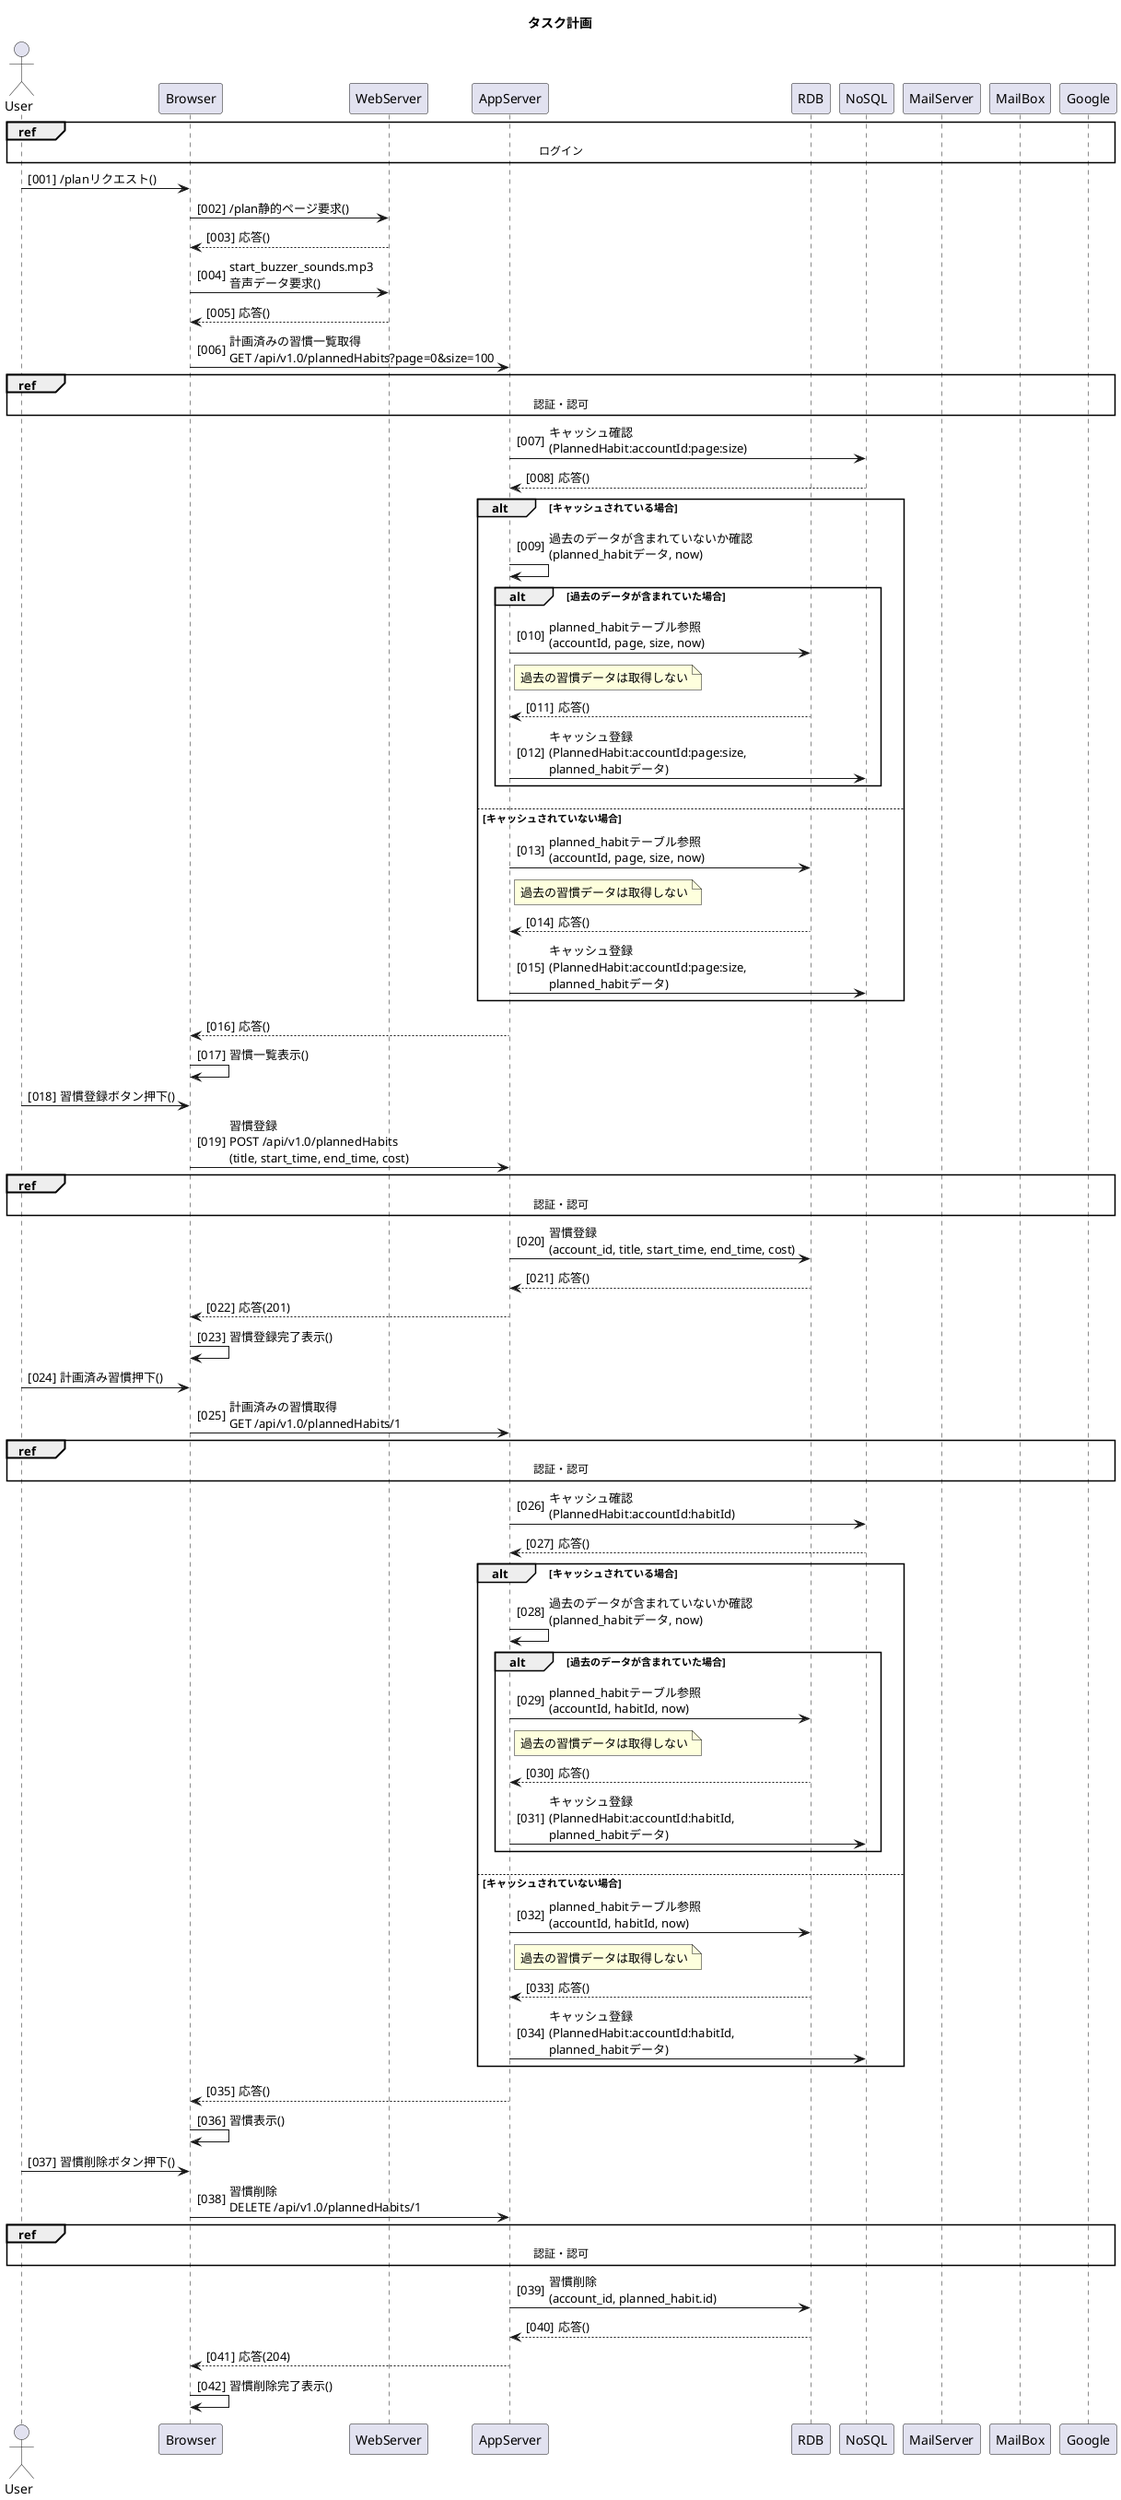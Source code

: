 @startuml タスク計画
title タスク計画

actor User
participant Browser
participant WebServer
participant AppServer
participant RDB
participant NoSQL
participant MailServer
participant MailBox
participant Google
!pragma teoz true

autonumber "[000]"
ref over User, Google: ログイン

User -> Browser: /planリクエスト()
Browser -> WebServer: /plan静的ページ要求()
WebServer --> Browser: 応答()
Browser -> WebServer: start_buzzer_sounds.mp3\n音声データ要求()
WebServer --> Browser: 応答()

' READ ALL
Browser -> AppServer: 計画済みの習慣一覧取得\nGET /api/v1.0/plannedHabits?page=0&size=100
ref over User, Google: 認証・認可
AppServer -> NoSQL: キャッシュ確認\n(PlannedHabit:accountId:page:size)
NoSQL --> AppServer: 応答()
alt キャッシュされている場合
  AppServer -> AppServer: 過去のデータが含まれていないか確認\n(planned_habitデータ, now)
  alt 過去のデータが含まれていた場合
    AppServer -> RDB: planned_habitテーブル参照\n(accountId, page, size, now)
    note right of AppServer
      過去の習慣データは取得しない
    end note
    RDB --> AppServer: 応答()
    AppServer -> NoSQL: キャッシュ登録\n(PlannedHabit:accountId:page:size, \nplanned_habitデータ)
  end
else キャッシュされていない場合
  AppServer -> RDB: planned_habitテーブル参照\n(accountId, page, size, now)
  note right of AppServer
    過去の習慣データは取得しない
  end note
  RDB --> AppServer: 応答()
  AppServer -> NoSQL: キャッシュ登録\n(PlannedHabit:accountId:page:size, \nplanned_habitデータ)
end

AppServer --> Browser: 応答()
Browser -> Browser: 習慣一覧表示()

' CREATE
User -> Browser: 習慣登録ボタン押下()
Browser -> AppServer: 習慣登録\nPOST /api/v1.0/plannedHabits\n(title, start_time, end_time, cost)
ref over User, Google: 認証・認可
AppServer -> RDB: 習慣登録\n(account_id, title, start_time, end_time, cost)
RDB --> AppServer: 応答()
AppServer --> Browser: 応答(201)
Browser -> Browser: 習慣登録完了表示()

' READ ONE
User -> Browser: 計画済み習慣押下()
Browser -> AppServer: 計画済みの習慣取得\nGET /api/v1.0/plannedHabits/1
ref over User, Google: 認証・認可
AppServer -> NoSQL: キャッシュ確認\n(PlannedHabit:accountId:habitId)
NoSQL --> AppServer: 応答()
alt キャッシュされている場合
  AppServer -> AppServer: 過去のデータが含まれていないか確認\n(planned_habitデータ, now)
  alt 過去のデータが含まれていた場合
    AppServer -> RDB: planned_habitテーブル参照\n(accountId, habitId, now)
    note right of AppServer
      過去の習慣データは取得しない
    end note
    RDB --> AppServer: 応答()
    AppServer -> NoSQL: キャッシュ登録\n(PlannedHabit:accountId:habitId, \nplanned_habitデータ)
  end
else キャッシュされていない場合
  AppServer -> RDB: planned_habitテーブル参照\n(accountId, habitId, now)
  note right of AppServer
    過去の習慣データは取得しない
  end note
  RDB --> AppServer: 応答()
  AppServer -> NoSQL: キャッシュ登録\n(PlannedHabit:accountId:habitId, \nplanned_habitデータ)
end

AppServer --> Browser: 応答()
Browser -> Browser: 習慣表示()

' DELETE
User -> Browser: 習慣削除ボタン押下()
Browser -> AppServer: 習慣削除\nDELETE /api/v1.0/plannedHabits/1
ref over User, Google: 認証・認可
AppServer -> RDB: 習慣削除\n(account_id, planned_habit.id)
RDB --> AppServer: 応答()
AppServer --> Browser: 応答(204)
Browser -> Browser: 習慣削除完了表示()


@enduml
